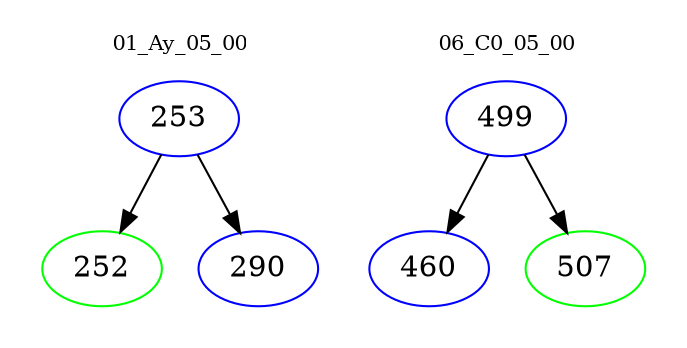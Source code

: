 digraph{
subgraph cluster_0 {
color = white
label = "01_Ay_05_00";
fontsize=10;
T0_253 [label="253", color="blue"]
T0_253 -> T0_252 [color="black"]
T0_252 [label="252", color="green"]
T0_253 -> T0_290 [color="black"]
T0_290 [label="290", color="blue"]
}
subgraph cluster_1 {
color = white
label = "06_C0_05_00";
fontsize=10;
T1_499 [label="499", color="blue"]
T1_499 -> T1_460 [color="black"]
T1_460 [label="460", color="blue"]
T1_499 -> T1_507 [color="black"]
T1_507 [label="507", color="green"]
}
}
